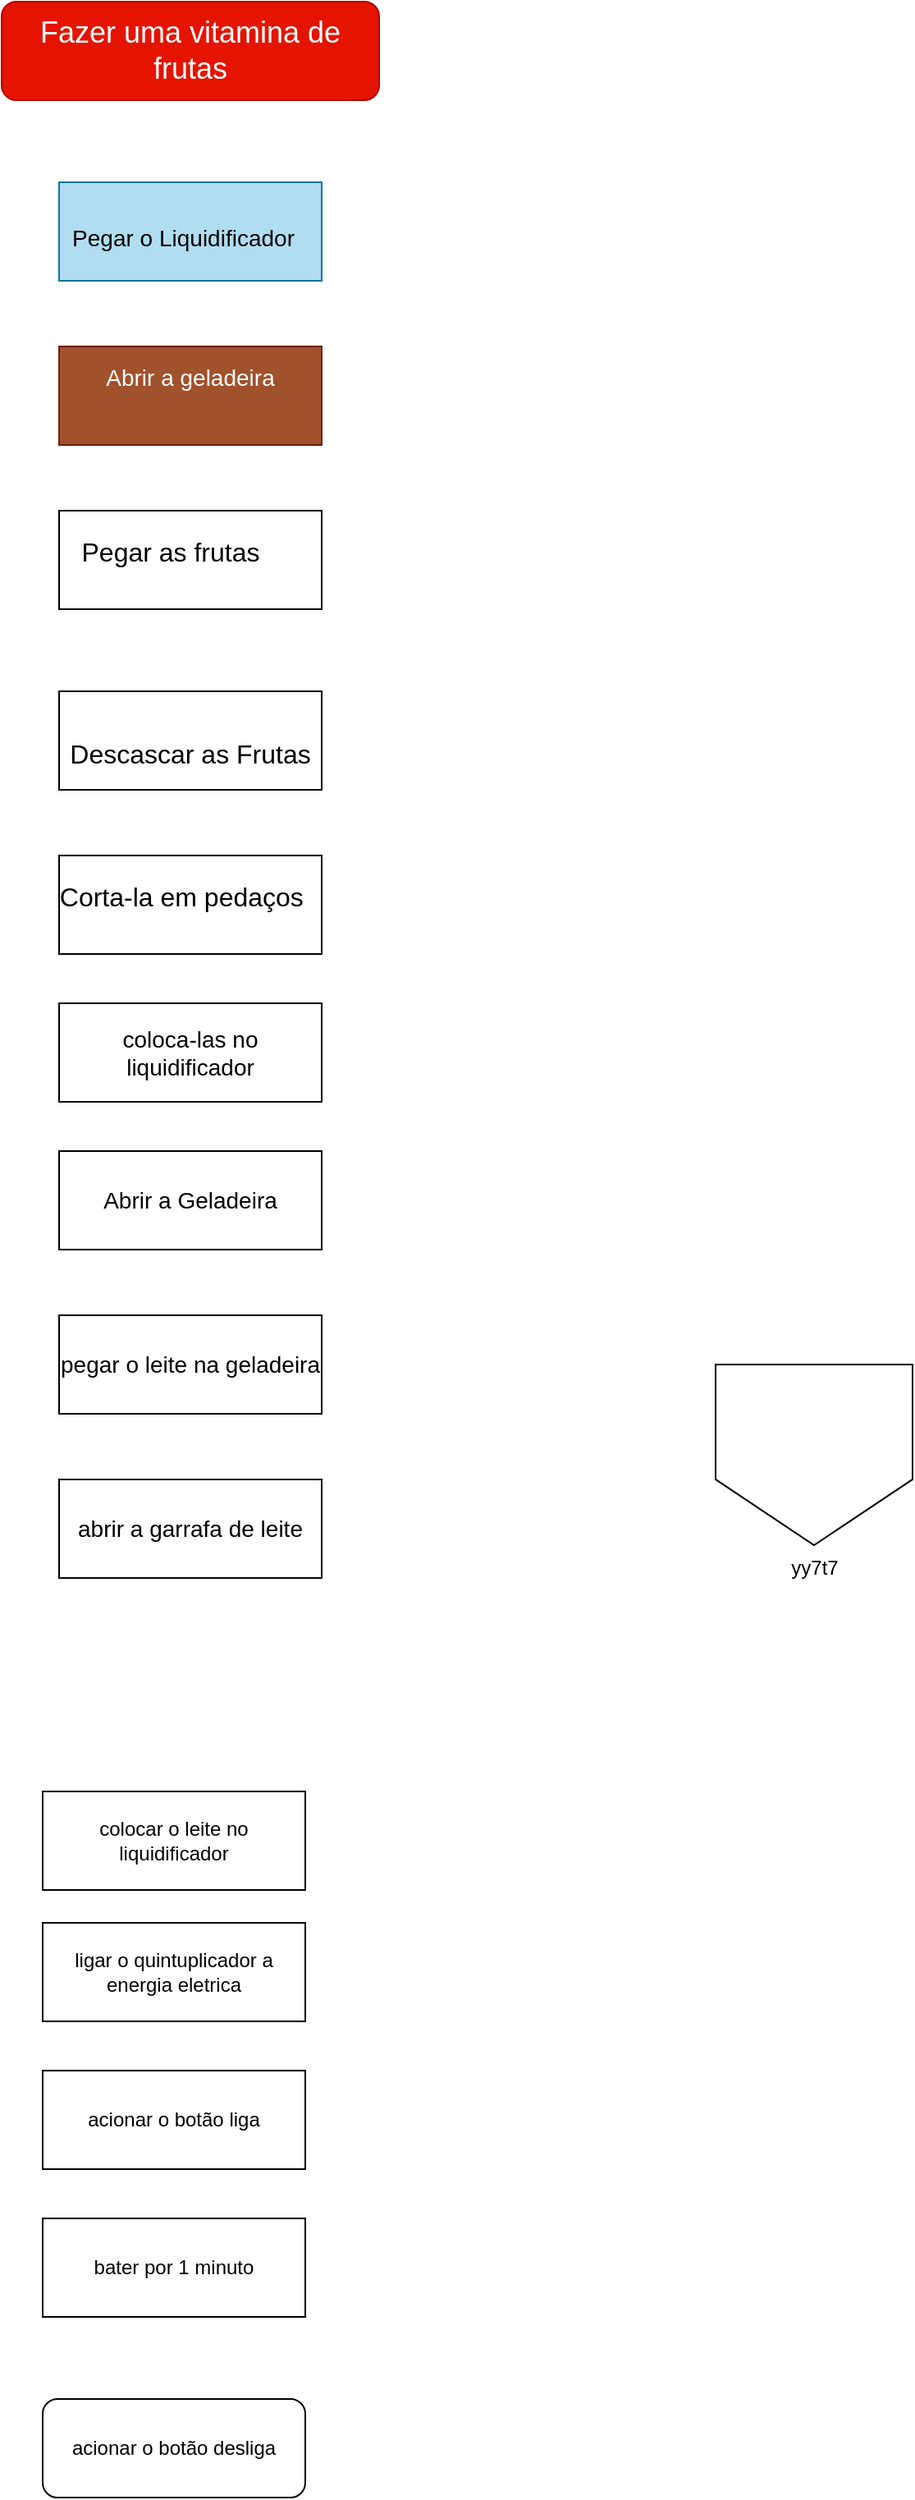 <mxfile version="24.8.3">
  <diagram name="Página-1" id="qy9cl9jp4KUpHeB04Xax">
    <mxGraphModel dx="1687" dy="864" grid="1" gridSize="10" guides="1" tooltips="1" connect="1" arrows="1" fold="1" page="1" pageScale="1" pageWidth="827" pageHeight="1169" math="0" shadow="0">
      <root>
        <mxCell id="0" />
        <mxCell id="1" parent="0" />
        <mxCell id="0y6rA7mH-tokoVNlAKuB-1" value="&lt;font style=&quot;font-size: 18px;&quot;&gt;Fazer uma vitamina de frutas&lt;/font&gt;" style="rounded=1;whiteSpace=wrap;html=1;fillColor=#e51400;strokeColor=#B20000;fontColor=#ffffff;" parent="1" vertex="1">
          <mxGeometry x="45" y="90" width="230" height="60" as="geometry" />
        </mxCell>
        <mxCell id="0y6rA7mH-tokoVNlAKuB-2" value="&lt;p style=&quot;text-indent:-18.0pt;mso-list:l0 level1 lfo1&quot; class=&quot;MsoListParagraph&quot;&gt;&lt;font style=&quot;font-size: 14px;&quot;&gt;&lt;span style=&quot;mso-bidi-font-family:Aptos;mso-bidi-theme-font:minor-latin&quot;&gt;&lt;span style=&quot;mso-list:Ignore&quot;&gt;&lt;span style=&quot;font-style: normal; font-variant: normal; font-weight: normal; font-stretch: normal; line-height: normal; font-family: &amp;quot;Times New Roman&amp;quot;; font-size-adjust: none; font-kerning: auto; font-optical-sizing: auto; font-language-override: normal; font-feature-settings: normal; font-variation-settings: normal;&quot;&gt;&amp;nbsp;&amp;nbsp;&amp;nbsp;&amp;nbsp; &lt;br&gt;&lt;/span&gt;&lt;/span&gt;&lt;/span&gt;&lt;br&gt;&lt;/font&gt;&lt;/p&gt;&lt;p style=&quot;text-indent:-18.0pt;mso-list:l0 level1 lfo1&quot; class=&quot;MsoListParagraph&quot;&gt;&lt;font style=&quot;font-size: 14px;&quot;&gt;&amp;nbsp;&amp;nbsp;&amp;nbsp; Pegar o Liquidificador&lt;/font&gt;&lt;/p&gt;&lt;font size=&quot;3&quot;&gt;&lt;br&gt;&lt;/font&gt;&lt;div&gt;&lt;font size=&quot;3&quot;&gt;&lt;br&gt;&lt;/font&gt;&lt;/div&gt;" style="rounded=0;whiteSpace=wrap;html=1;fillColor=#b1ddf0;strokeColor=#10739e;" parent="1" vertex="1">
          <mxGeometry x="80" y="200" width="160" height="60" as="geometry" />
        </mxCell>
        <mxCell id="0y6rA7mH-tokoVNlAKuB-3" value="&lt;p style=&quot;text-indent:-18.0pt;mso-list:l0 level1 lfo1&quot; class=&quot;MsoListParagraph&quot;&gt;&lt;font style=&quot;font-size: 14px;&quot;&gt;&lt;span style=&quot;mso-bidi-font-family:Aptos;mso-bidi-theme-font:minor-latin&quot;&gt;&lt;span style=&quot;mso-list:Ignore&quot;&gt;&lt;span style=&quot;font-style: normal; font-variant: normal; font-weight: normal; font-stretch: normal; line-height: normal; font-family: &amp;quot;Times New Roman&amp;quot;; font-size-adjust: none; font-kerning: auto; font-optical-sizing: auto; font-language-override: normal; font-feature-settings: normal; font-variation-settings: normal;&quot;&gt;&amp;nbsp;&amp;nbsp;&amp;nbsp; &lt;br&gt;&lt;/span&gt;&lt;/span&gt;&lt;/span&gt;Abrir a geladeira&lt;/font&gt;&lt;/p&gt;&lt;font size=&quot;3&quot;&gt;&lt;br&gt;&lt;/font&gt;&lt;div&gt;&lt;font size=&quot;3&quot;&gt;&lt;br&gt;&lt;/font&gt;&lt;/div&gt;" style="rounded=0;whiteSpace=wrap;html=1;fillColor=#a0522d;fontColor=#ffffff;strokeColor=#6D1F00;" parent="1" vertex="1">
          <mxGeometry x="80" y="300" width="160" height="60" as="geometry" />
        </mxCell>
        <mxCell id="0y6rA7mH-tokoVNlAKuB-4" value="&lt;p style=&quot;text-indent:-18.0pt;mso-list:l0 level1 lfo1&quot; class=&quot;MsoListParagraph&quot;&gt;&lt;font style=&quot;font-size: 14px;&quot;&gt;&lt;br&gt;&lt;/font&gt;&lt;/p&gt;&lt;p style=&quot;text-indent:-18.0pt;mso-list:l0 level1 lfo1&quot; class=&quot;MsoListParagraph&quot;&gt;&lt;font size=&quot;3&quot;&gt;Pegar as frutas&lt;/font&gt;&lt;/p&gt;&lt;font size=&quot;3&quot;&gt;&lt;br&gt;&lt;/font&gt;&lt;div&gt;&lt;font size=&quot;3&quot;&gt;&lt;br&gt;&lt;/font&gt;&lt;/div&gt;" style="rounded=0;whiteSpace=wrap;html=1;" parent="1" vertex="1">
          <mxGeometry x="80" y="400" width="160" height="60" as="geometry" />
        </mxCell>
        <mxCell id="0y6rA7mH-tokoVNlAKuB-5" value="&lt;p style=&quot;text-indent:-18.0pt;mso-list:l0 level1 lfo1&quot; class=&quot;MsoListParagraph&quot;&gt;&lt;font style=&quot;font-size: 14px;&quot;&gt;&amp;nbsp;&amp;nbsp;&amp;nbsp;&lt;/font&gt;&lt;/p&gt;&lt;p style=&quot;text-indent:-18.0pt;mso-list:l0 level1 lfo1&quot; class=&quot;MsoListParagraph&quot;&gt;&lt;font size=&quot;3&quot;&gt;&amp;nbsp;&amp;nbsp; Corta-la em pedaços&lt;/font&gt;&lt;/p&gt;&lt;font size=&quot;3&quot;&gt;&lt;br&gt;&lt;/font&gt;&lt;div&gt;&lt;font size=&quot;3&quot;&gt;&lt;br&gt;&lt;/font&gt;&lt;/div&gt;" style="rounded=0;whiteSpace=wrap;html=1;" parent="1" vertex="1">
          <mxGeometry x="80" y="610" width="160" height="60" as="geometry" />
        </mxCell>
        <mxCell id="0y6rA7mH-tokoVNlAKuB-6" value="&lt;div&gt;&lt;font style=&quot;font-size: 14px;&quot;&gt;&lt;br&gt;&lt;/font&gt;&lt;/div&gt;&lt;div&gt;&lt;font size=&quot;3&quot;&gt;Descascar as Frutas&lt;/font&gt;&lt;/div&gt;" style="rounded=0;whiteSpace=wrap;html=1;" parent="1" vertex="1">
          <mxGeometry x="80" y="510" width="160" height="60" as="geometry" />
        </mxCell>
        <mxCell id="0y6rA7mH-tokoVNlAKuB-8" value="&lt;font style=&quot;font-size: 14px;&quot;&gt;coloca-las no liquidificador&lt;/font&gt;" style="rounded=0;whiteSpace=wrap;html=1;" parent="1" vertex="1">
          <mxGeometry x="80" y="700" width="160" height="60" as="geometry" />
        </mxCell>
        <mxCell id="0y6rA7mH-tokoVNlAKuB-9" value="&lt;font style=&quot;font-size: 14px;&quot;&gt;Abrir a Geladeira&lt;/font&gt;" style="rounded=0;whiteSpace=wrap;html=1;" parent="1" vertex="1">
          <mxGeometry x="80" y="790" width="160" height="60" as="geometry" />
        </mxCell>
        <mxCell id="0y6rA7mH-tokoVNlAKuB-10" value="&lt;font style=&quot;font-size: 14px;&quot;&gt;pegar o leite na geladeira&lt;/font&gt;" style="rounded=0;whiteSpace=wrap;html=1;" parent="1" vertex="1">
          <mxGeometry x="80" y="890" width="160" height="60" as="geometry" />
        </mxCell>
        <mxCell id="0y6rA7mH-tokoVNlAKuB-11" value="colocar o leite no liquidificador" style="rounded=0;whiteSpace=wrap;html=1;" parent="1" vertex="1">
          <mxGeometry x="70" y="1180" width="160" height="60" as="geometry" />
        </mxCell>
        <mxCell id="0y6rA7mH-tokoVNlAKuB-12" value="&lt;font style=&quot;font-size: 14px;&quot;&gt;abrir a garrafa de leite&lt;/font&gt;" style="rounded=0;whiteSpace=wrap;html=1;" parent="1" vertex="1">
          <mxGeometry x="80" y="990" width="160" height="60" as="geometry" />
        </mxCell>
        <mxCell id="0y6rA7mH-tokoVNlAKuB-13" value="ligar o quintuplicador a energia eletrica " style="rounded=0;whiteSpace=wrap;html=1;" parent="1" vertex="1">
          <mxGeometry x="70" y="1260" width="160" height="60" as="geometry" />
        </mxCell>
        <mxCell id="0y6rA7mH-tokoVNlAKuB-14" value="acionar o botão liga" style="rounded=0;whiteSpace=wrap;html=1;" parent="1" vertex="1">
          <mxGeometry x="70" y="1350" width="160" height="60" as="geometry" />
        </mxCell>
        <mxCell id="0y6rA7mH-tokoVNlAKuB-15" value="bater por 1 minuto" style="rounded=0;whiteSpace=wrap;html=1;" parent="1" vertex="1">
          <mxGeometry x="70" y="1440" width="160" height="60" as="geometry" />
        </mxCell>
        <mxCell id="0y6rA7mH-tokoVNlAKuB-17" value="acionar o botão desliga" style="rounded=1;whiteSpace=wrap;html=1;" parent="1" vertex="1">
          <mxGeometry x="70" y="1550" width="160" height="60" as="geometry" />
        </mxCell>
        <mxCell id="0y6rA7mH-tokoVNlAKuB-18" value="yy7t7" style="verticalLabelPosition=bottom;verticalAlign=top;html=1;shape=offPageConnector;rounded=0;size=0.364;" parent="1" vertex="1">
          <mxGeometry x="480" y="920" width="120" height="110" as="geometry" />
        </mxCell>
      </root>
    </mxGraphModel>
  </diagram>
</mxfile>

